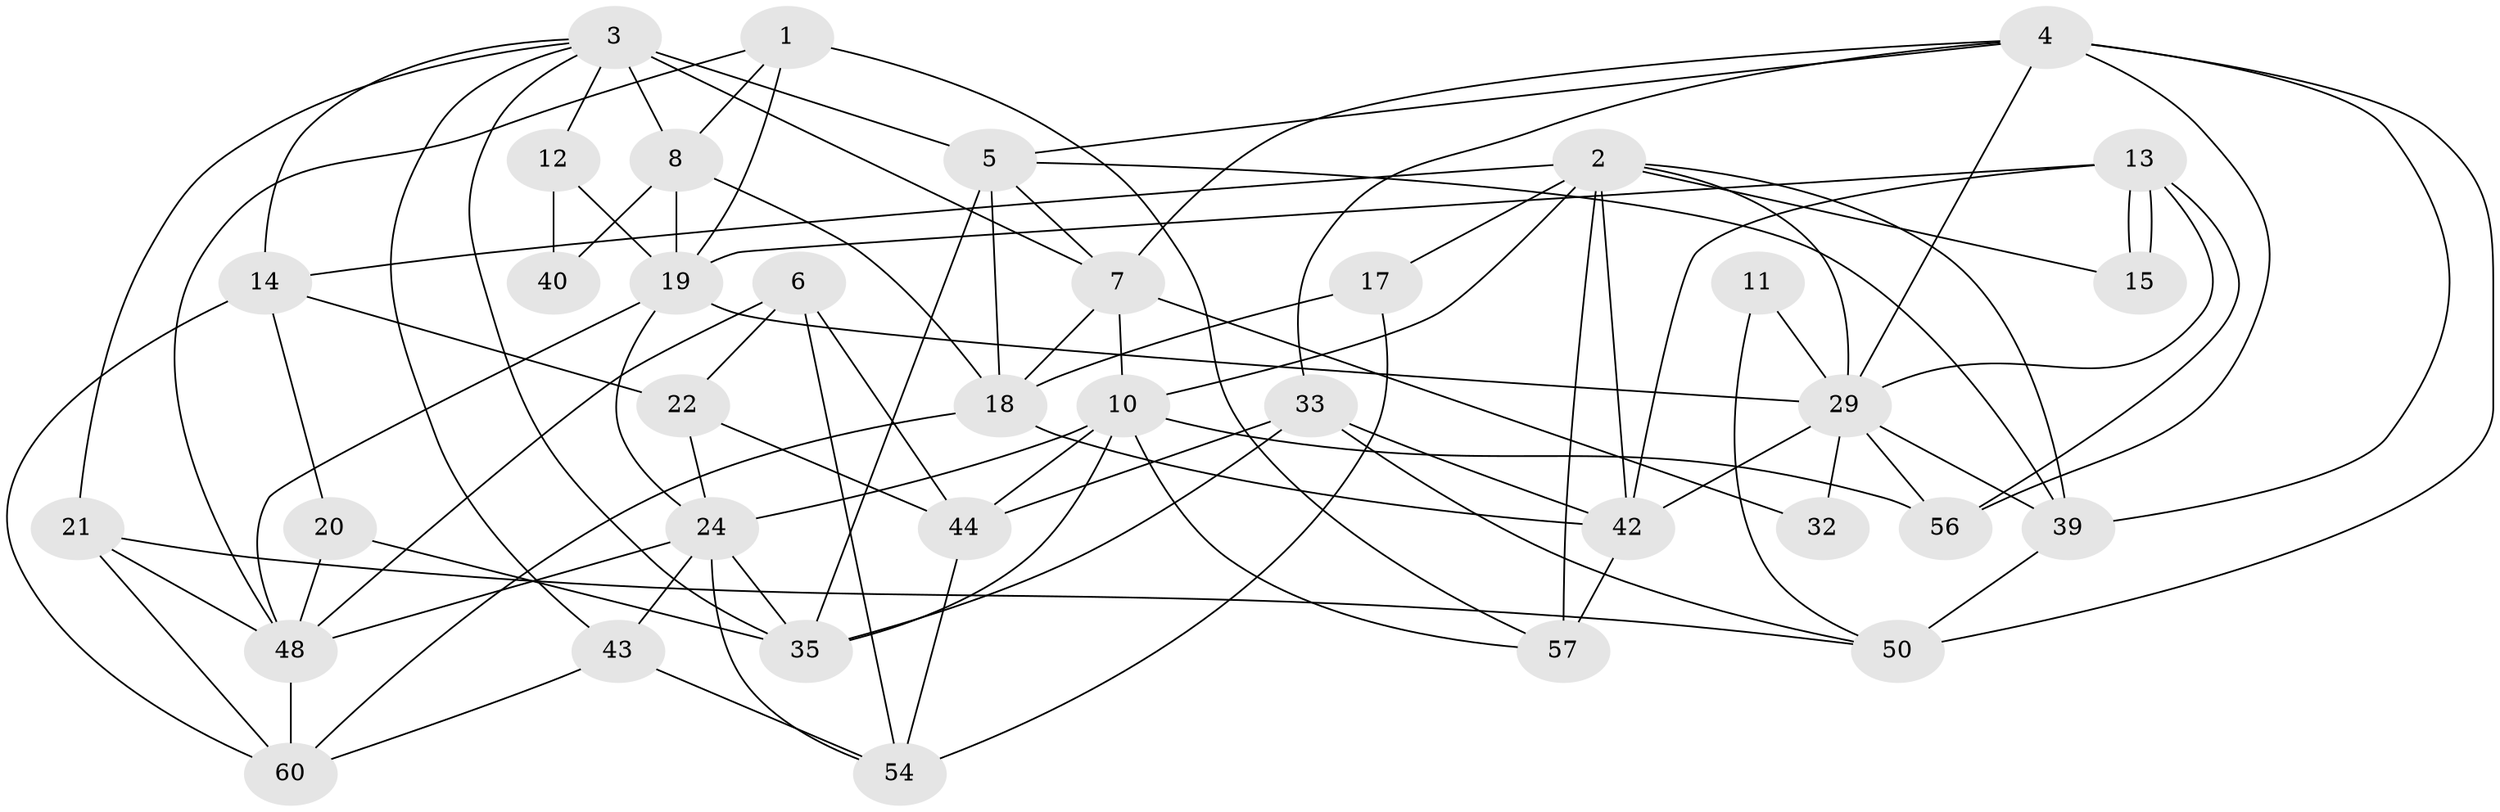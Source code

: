 // original degree distribution, {3: 0.3, 6: 0.06666666666666667, 5: 0.18333333333333332, 4: 0.31666666666666665, 7: 0.05, 2: 0.08333333333333333}
// Generated by graph-tools (version 1.1) at 2025/41/03/06/25 10:41:55]
// undirected, 36 vertices, 91 edges
graph export_dot {
graph [start="1"]
  node [color=gray90,style=filled];
  1 [super="+31"];
  2 [super="+27"];
  3 [super="+9"];
  4 [super="+28"];
  5 [super="+23"];
  6;
  7 [super="+16"];
  8 [super="+38"];
  10 [super="+47"];
  11;
  12;
  13 [super="+37"];
  14 [super="+26"];
  15;
  17 [super="+52"];
  18 [super="+34"];
  19 [super="+25"];
  20;
  21 [super="+30"];
  22;
  24 [super="+58"];
  29 [super="+49"];
  32;
  33 [super="+59"];
  35 [super="+36"];
  39 [super="+41"];
  40;
  42 [super="+45"];
  43;
  44 [super="+46"];
  48 [super="+53"];
  50 [super="+51"];
  54 [super="+55"];
  56;
  57;
  60;
  1 -- 57;
  1 -- 8;
  1 -- 48;
  1 -- 19;
  2 -- 10;
  2 -- 57;
  2 -- 15;
  2 -- 14;
  2 -- 17;
  2 -- 39;
  2 -- 42 [weight=2];
  2 -- 29;
  3 -- 35;
  3 -- 7;
  3 -- 8;
  3 -- 5 [weight=3];
  3 -- 43;
  3 -- 12;
  3 -- 14;
  3 -- 21;
  4 -- 7;
  4 -- 29 [weight=2];
  4 -- 39;
  4 -- 33;
  4 -- 50 [weight=2];
  4 -- 56;
  4 -- 5;
  5 -- 35;
  5 -- 39;
  5 -- 7;
  5 -- 18;
  6 -- 22;
  6 -- 44;
  6 -- 54;
  6 -- 48;
  7 -- 32;
  7 -- 10;
  7 -- 18;
  8 -- 19;
  8 -- 40;
  8 -- 18;
  10 -- 56;
  10 -- 57;
  10 -- 24;
  10 -- 44;
  10 -- 35;
  11 -- 50;
  11 -- 29;
  12 -- 40;
  12 -- 19;
  13 -- 15;
  13 -- 15;
  13 -- 56;
  13 -- 29;
  13 -- 42;
  13 -- 19;
  14 -- 60;
  14 -- 20;
  14 -- 22;
  17 -- 54;
  17 -- 18;
  18 -- 60;
  18 -- 42;
  19 -- 24;
  19 -- 29;
  19 -- 48;
  20 -- 35;
  20 -- 48;
  21 -- 60;
  21 -- 48;
  21 -- 50;
  22 -- 24;
  22 -- 44;
  24 -- 48;
  24 -- 43;
  24 -- 54;
  24 -- 35;
  29 -- 39;
  29 -- 32;
  29 -- 56;
  29 -- 42;
  33 -- 50;
  33 -- 44;
  33 -- 42;
  33 -- 35;
  39 -- 50;
  42 -- 57;
  43 -- 60;
  43 -- 54;
  44 -- 54;
  48 -- 60;
}
